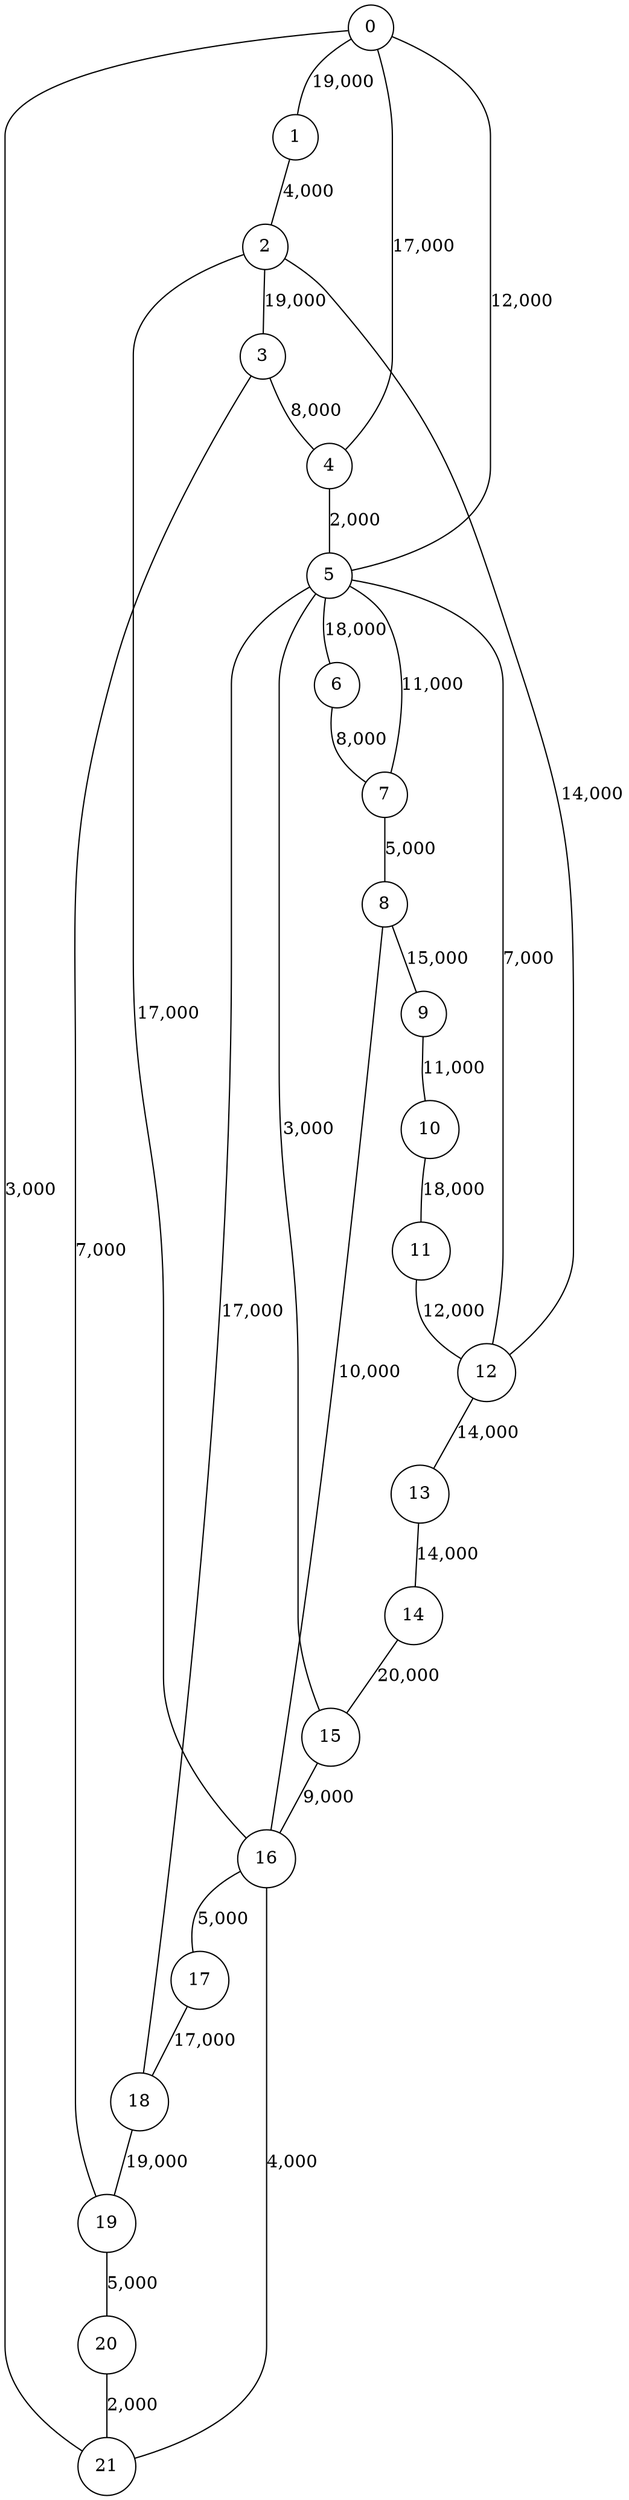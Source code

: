 graph G {
  overlap=false; splines=true; fontsize=10;
  0 [shape=circle];
  1 [shape=circle];
  2 [shape=circle];
  3 [shape=circle];
  4 [shape=circle];
  5 [shape=circle];
  6 [shape=circle];
  7 [shape=circle];
  8 [shape=circle];
  9 [shape=circle];
  10 [shape=circle];
  11 [shape=circle];
  12 [shape=circle];
  13 [shape=circle];
  14 [shape=circle];
  15 [shape=circle];
  16 [shape=circle];
  17 [shape=circle];
  18 [shape=circle];
  19 [shape=circle];
  20 [shape=circle];
  21 [shape=circle];
  0 -- 4 [label="17,000"];
  0 -- 1 [label="19,000"];
  0 -- 5 [label="12,000"];
  0 -- 21 [label="3,000"];
  1 -- 2 [label="4,000"];
  2 -- 12 [label="14,000"];
  2 -- 3 [label="19,000"];
  2 -- 16 [label="17,000"];
  3 -- 4 [label="8,000"];
  3 -- 19 [label="7,000"];
  4 -- 5 [label="2,000"];
  5 -- 7 [label="11,000"];
  5 -- 15 [label="3,000"];
  5 -- 12 [label="7,000"];
  5 -- 18 [label="17,000"];
  5 -- 6 [label="18,000"];
  6 -- 7 [label="8,000"];
  7 -- 8 [label="5,000"];
  8 -- 9 [label="15,000"];
  8 -- 16 [label="10,000"];
  9 -- 10 [label="11,000"];
  10 -- 11 [label="18,000"];
  11 -- 12 [label="12,000"];
  12 -- 13 [label="14,000"];
  13 -- 14 [label="14,000"];
  14 -- 15 [label="20,000"];
  15 -- 16 [label="9,000"];
  16 -- 21 [label="4,000"];
  16 -- 17 [label="5,000"];
  17 -- 18 [label="17,000"];
  18 -- 19 [label="19,000"];
  19 -- 20 [label="5,000"];
  20 -- 21 [label="2,000"];
}
